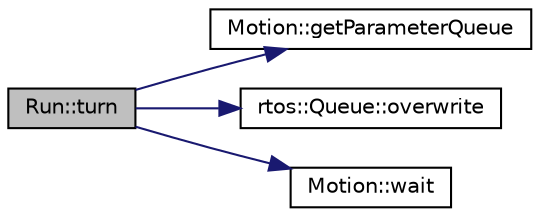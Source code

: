 digraph "Run::turn"
{
 // LATEX_PDF_SIZE
  edge [fontname="Helvetica",fontsize="10",labelfontname="Helvetica",labelfontsize="10"];
  node [fontname="Helvetica",fontsize="10",shape=record];
  rankdir="LR";
  Node1 [label="Run::turn",height=0.2,width=0.4,color="black", fillcolor="grey75", style="filled", fontcolor="black",tooltip=" "];
  Node1 -> Node2 [color="midnightblue",fontsize="10",style="solid",fontname="Helvetica"];
  Node2 [label="Motion::getParameterQueue",height=0.2,width=0.4,color="black", fillcolor="white", style="filled",URL="$classMotion.html#ae4a9edb598403d8f8d48caf670351f4a",tooltip=" "];
  Node1 -> Node3 [color="midnightblue",fontsize="10",style="solid",fontname="Helvetica"];
  Node3 [label="rtos::Queue::overwrite",height=0.2,width=0.4,color="black", fillcolor="white", style="filled",URL="$classrtos_1_1Queue.html#aefa2666169a2772bd2ee5f3ba94d2a35",tooltip=" "];
  Node1 -> Node4 [color="midnightblue",fontsize="10",style="solid",fontname="Helvetica"];
  Node4 [label="Motion::wait",height=0.2,width=0.4,color="black", fillcolor="white", style="filled",URL="$classMotion.html#a77b12599a978c6e083c6daa3c7e75145",tooltip=" "];
}
